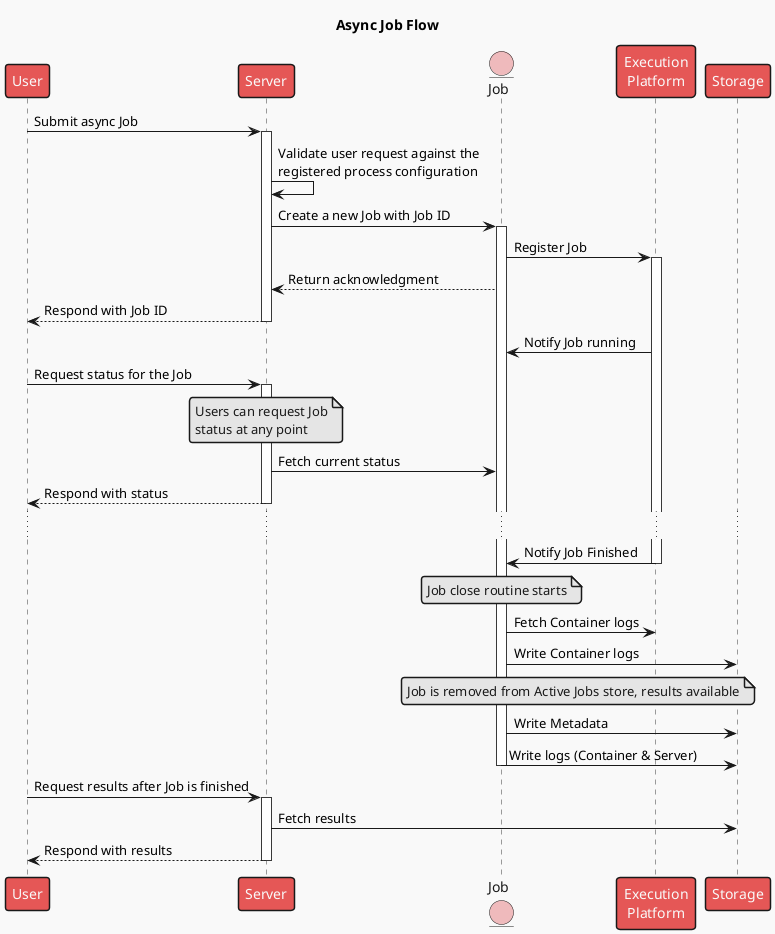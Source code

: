 @startuml async-Job
!theme mars

title Async Job Flow

participant User
participant Server
entity Job
participant "Execution\nPlatform"
participant Storage

User -> Server: Submit async Job
activate Server

Server -> Server: Validate user request against the\nregistered process configuration

Server -> Job: Create a new Job with Job ID
activate Job
Job -> "Execution\nPlatform": Register Job
activate "Execution\nPlatform"

Job --> Server: Return acknowledgment
Server --> User: Respond with Job ID
deactivate Server

"Execution\nPlatform" -> Job: Notify Job running

User -> Server: Request status for the Job
Note over Server: Users can request Job\nstatus at any point
activate Server
Server -> Job: Fetch current status
Server --> User: Respond with status
deactivate Server

...
"Execution\nPlatform" -> Job: Notify Job Finished
deactivate "Execution\nPlatform"

note over Job: Job close routine starts

Job -> "Execution\nPlatform": Fetch Container logs
Job -> Storage: Write Container logs
note over Job, "Execution\nPlatform": Job is removed from Active Jobs store, results available
Job -> Storage: Write Metadata

Job -> Storage: Write logs (Container & Server)
deactivate Job

User -> Server: Request results after Job is finished
activate Server
Server -> Storage: Fetch results
Server --> User: Respond with results
deactivate Server

@enduml